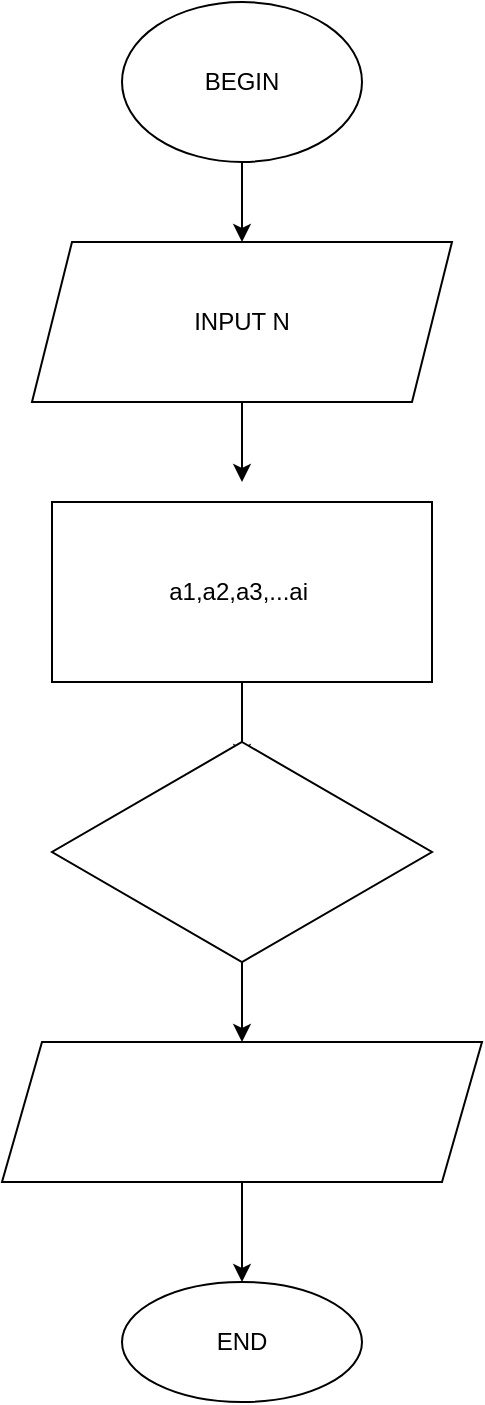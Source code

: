 <mxfile version="16.6.4" type="device"><diagram id="C5RBs43oDa-KdzZeNtuy" name="Page-1"><mxGraphModel dx="1019" dy="555" grid="1" gridSize="10" guides="1" tooltips="1" connect="1" arrows="1" fold="1" page="1" pageScale="1" pageWidth="827" pageHeight="1169" math="0" shadow="0"><root><mxCell id="WIyWlLk6GJQsqaUBKTNV-0"/><mxCell id="WIyWlLk6GJQsqaUBKTNV-1" parent="WIyWlLk6GJQsqaUBKTNV-0"/><mxCell id="wFaJw3nXSs4fEVwR1m1G-0" value="&lt;font style=&quot;vertical-align: inherit&quot;&gt;&lt;font style=&quot;vertical-align: inherit&quot;&gt;BEGIN&lt;br&gt;&lt;/font&gt;&lt;/font&gt;" style="ellipse;whiteSpace=wrap;html=1;" vertex="1" parent="WIyWlLk6GJQsqaUBKTNV-1"><mxGeometry x="310" y="50" width="120" height="80" as="geometry"/></mxCell><mxCell id="wFaJw3nXSs4fEVwR1m1G-7" style="edgeStyle=orthogonalEdgeStyle;rounded=0;orthogonalLoop=1;jettySize=auto;html=1;" edge="1" parent="WIyWlLk6GJQsqaUBKTNV-1" source="wFaJw3nXSs4fEVwR1m1G-1"><mxGeometry relative="1" as="geometry"><mxPoint x="370" y="290" as="targetPoint"/></mxGeometry></mxCell><mxCell id="wFaJw3nXSs4fEVwR1m1G-1" value="INPUT N" style="shape=parallelogram;perimeter=parallelogramPerimeter;whiteSpace=wrap;html=1;fixedSize=1;" vertex="1" parent="WIyWlLk6GJQsqaUBKTNV-1"><mxGeometry x="265" y="170" width="210" height="80" as="geometry"/></mxCell><mxCell id="wFaJw3nXSs4fEVwR1m1G-2" value="a1,a2,a3,...ai&amp;nbsp;" style="rounded=0;whiteSpace=wrap;html=1;" vertex="1" parent="WIyWlLk6GJQsqaUBKTNV-1"><mxGeometry x="275" y="300" width="190" height="90" as="geometry"/></mxCell><mxCell id="wFaJw3nXSs4fEVwR1m1G-4" value="END&lt;br&gt;" style="ellipse;whiteSpace=wrap;html=1;" vertex="1" parent="WIyWlLk6GJQsqaUBKTNV-1"><mxGeometry x="310" y="690" width="120" height="60" as="geometry"/></mxCell><mxCell id="wFaJw3nXSs4fEVwR1m1G-5" value="" style="endArrow=classic;html=1;rounded=0;exitX=0.5;exitY=1;exitDx=0;exitDy=0;entryX=0.5;entryY=0;entryDx=0;entryDy=0;" edge="1" parent="WIyWlLk6GJQsqaUBKTNV-1" source="wFaJw3nXSs4fEVwR1m1G-0" target="wFaJw3nXSs4fEVwR1m1G-1"><mxGeometry width="50" height="50" relative="1" as="geometry"><mxPoint x="440" y="320" as="sourcePoint"/><mxPoint x="490" y="270" as="targetPoint"/></mxGeometry></mxCell><mxCell id="wFaJw3nXSs4fEVwR1m1G-9" value="" style="endArrow=classic;html=1;rounded=0;exitX=0.5;exitY=1;exitDx=0;exitDy=0;" edge="1" parent="WIyWlLk6GJQsqaUBKTNV-1" source="wFaJw3nXSs4fEVwR1m1G-2"><mxGeometry width="50" height="50" relative="1" as="geometry"><mxPoint x="440" y="320" as="sourcePoint"/><mxPoint x="370" y="430" as="targetPoint"/></mxGeometry></mxCell><mxCell id="wFaJw3nXSs4fEVwR1m1G-13" value="" style="rhombus;whiteSpace=wrap;html=1;" vertex="1" parent="WIyWlLk6GJQsqaUBKTNV-1"><mxGeometry x="275" y="420" width="190" height="110" as="geometry"/></mxCell><mxCell id="wFaJw3nXSs4fEVwR1m1G-14" value="" style="endArrow=classic;html=1;rounded=0;exitX=0.5;exitY=1;exitDx=0;exitDy=0;" edge="1" parent="WIyWlLk6GJQsqaUBKTNV-1" source="wFaJw3nXSs4fEVwR1m1G-13"><mxGeometry width="50" height="50" relative="1" as="geometry"><mxPoint x="520" y="390" as="sourcePoint"/><mxPoint x="370" y="570" as="targetPoint"/></mxGeometry></mxCell><mxCell id="wFaJw3nXSs4fEVwR1m1G-15" value="" style="shape=parallelogram;perimeter=parallelogramPerimeter;whiteSpace=wrap;html=1;fixedSize=1;" vertex="1" parent="WIyWlLk6GJQsqaUBKTNV-1"><mxGeometry x="250" y="570" width="240" height="70" as="geometry"/></mxCell><mxCell id="wFaJw3nXSs4fEVwR1m1G-16" value="" style="endArrow=classic;html=1;rounded=0;exitX=0.5;exitY=1;exitDx=0;exitDy=0;" edge="1" parent="WIyWlLk6GJQsqaUBKTNV-1" source="wFaJw3nXSs4fEVwR1m1G-15" target="wFaJw3nXSs4fEVwR1m1G-4"><mxGeometry width="50" height="50" relative="1" as="geometry"><mxPoint x="510" y="560" as="sourcePoint"/><mxPoint x="560" y="510" as="targetPoint"/></mxGeometry></mxCell></root></mxGraphModel></diagram></mxfile>